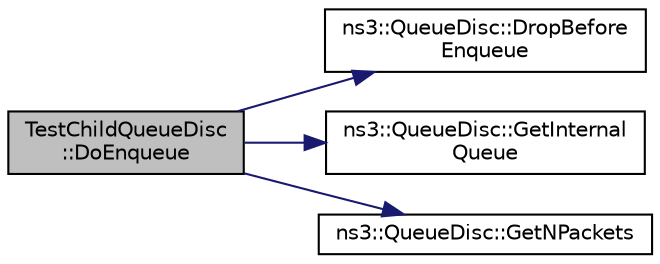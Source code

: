digraph "TestChildQueueDisc::DoEnqueue"
{
 // LATEX_PDF_SIZE
  edge [fontname="Helvetica",fontsize="10",labelfontname="Helvetica",labelfontsize="10"];
  node [fontname="Helvetica",fontsize="10",shape=record];
  rankdir="LR";
  Node1 [label="TestChildQueueDisc\l::DoEnqueue",height=0.2,width=0.4,color="black", fillcolor="grey75", style="filled", fontcolor="black",tooltip="This function actually enqueues a packet into the queue disc."];
  Node1 -> Node2 [color="midnightblue",fontsize="10",style="solid",fontname="Helvetica"];
  Node2 [label="ns3::QueueDisc::DropBefore\lEnqueue",height=0.2,width=0.4,color="black", fillcolor="white", style="filled",URL="$classns3_1_1_queue_disc.html#af0714a051396c141782971365b3f209c",tooltip="Perform the actions required when the queue disc is notified of a packet dropped before enqueue."];
  Node1 -> Node3 [color="midnightblue",fontsize="10",style="solid",fontname="Helvetica"];
  Node3 [label="ns3::QueueDisc::GetInternal\lQueue",height=0.2,width=0.4,color="black", fillcolor="white", style="filled",URL="$classns3_1_1_queue_disc.html#a41ba62e67ec4e9dda23d8eef1ab3e99b",tooltip="Get the i-th internal queue."];
  Node1 -> Node4 [color="midnightblue",fontsize="10",style="solid",fontname="Helvetica"];
  Node4 [label="ns3::QueueDisc::GetNPackets",height=0.2,width=0.4,color="black", fillcolor="white", style="filled",URL="$classns3_1_1_queue_disc.html#a9b5a4899a463e6a926b18c2bf7f71d00",tooltip="Get the number of packets stored by the queue disc."];
}
